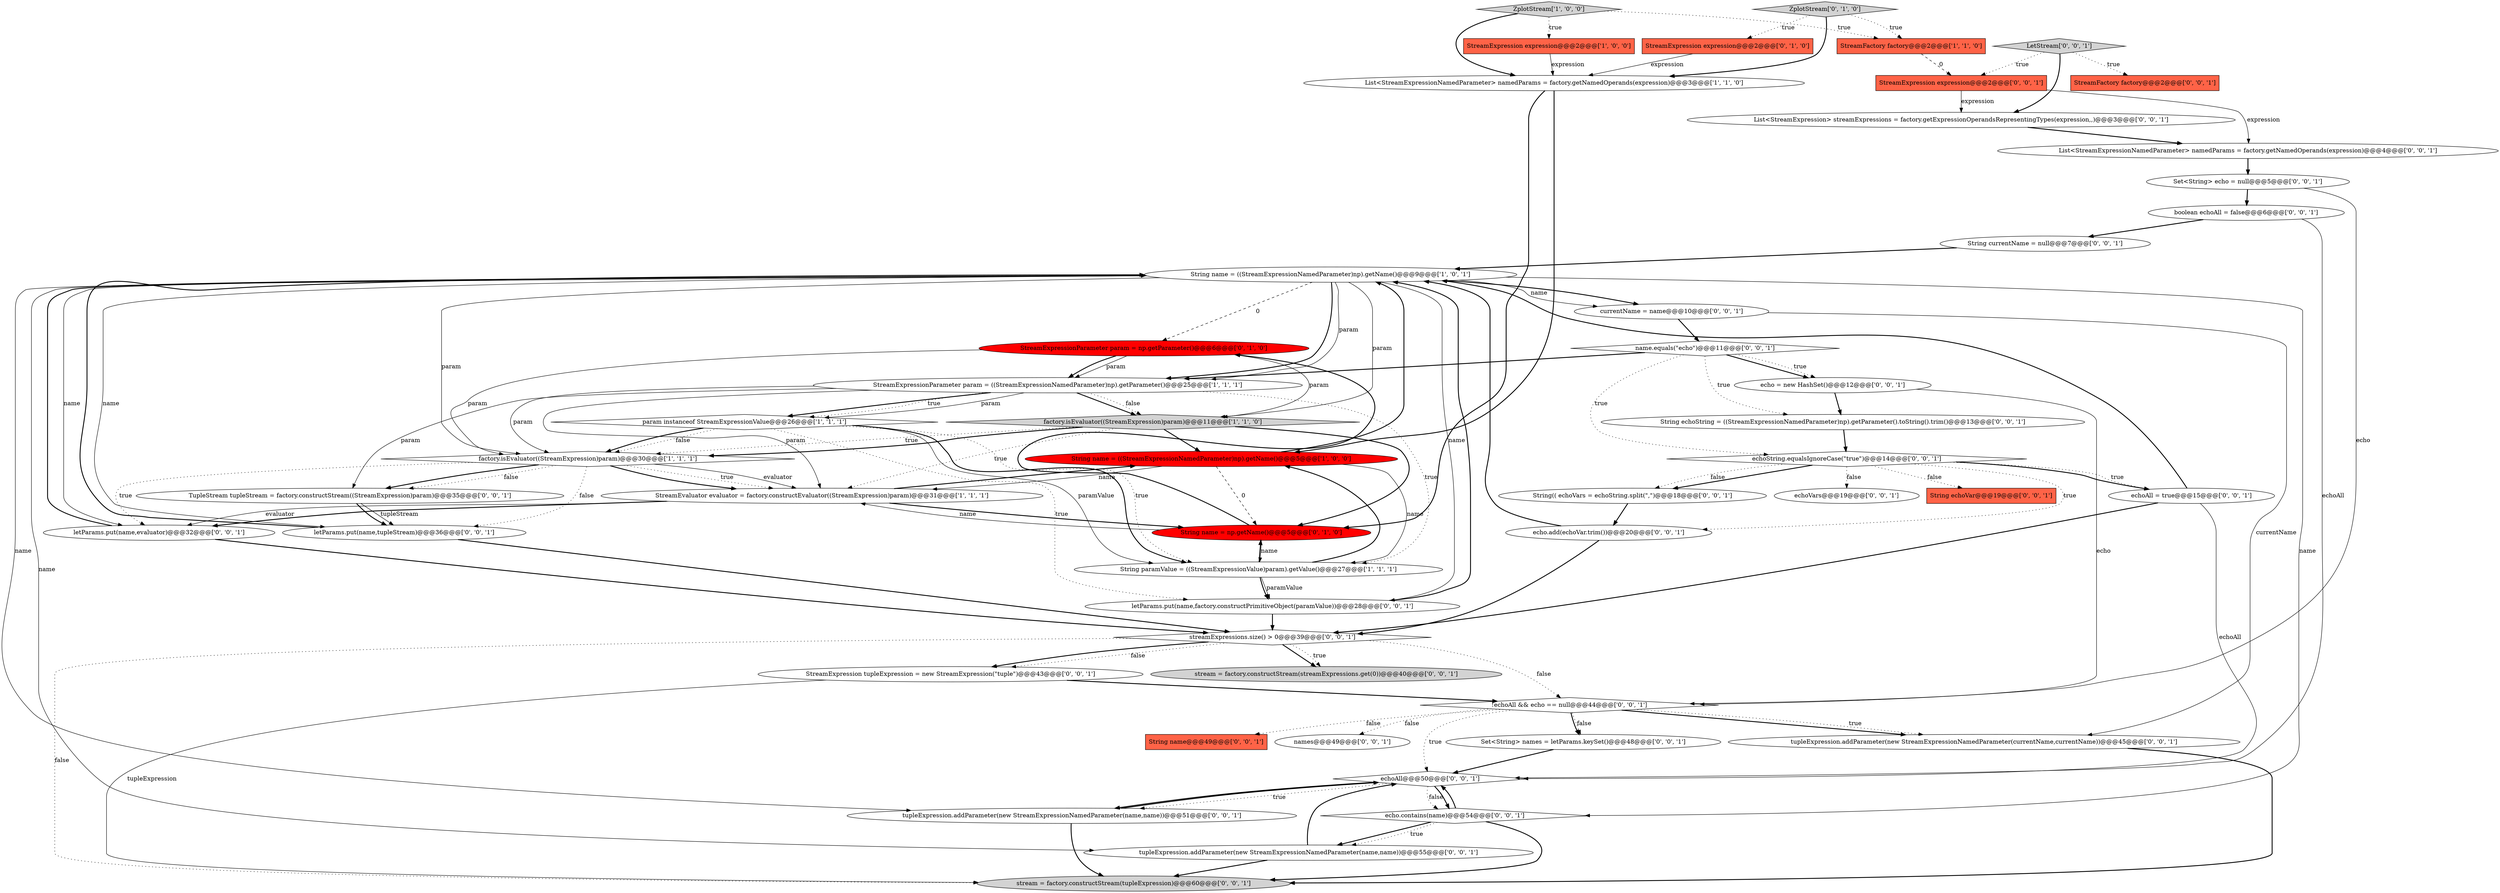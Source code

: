 digraph {
16 [style = filled, label = "boolean echoAll = false@@@6@@@['0', '0', '1']", fillcolor = white, shape = ellipse image = "AAA0AAABBB3BBB"];
18 [style = filled, label = "tupleExpression.addParameter(new StreamExpressionNamedParameter(currentName,currentName))@@@45@@@['0', '0', '1']", fillcolor = white, shape = ellipse image = "AAA0AAABBB3BBB"];
27 [style = filled, label = "letParams.put(name,factory.constructPrimitiveObject(paramValue))@@@28@@@['0', '0', '1']", fillcolor = white, shape = ellipse image = "AAA0AAABBB3BBB"];
20 [style = filled, label = "TupleStream tupleStream = factory.constructStream((StreamExpression)param)@@@35@@@['0', '0', '1']", fillcolor = white, shape = ellipse image = "AAA0AAABBB3BBB"];
0 [style = filled, label = "String name = ((StreamExpressionNamedParameter)np).getName()@@@5@@@['1', '0', '0']", fillcolor = red, shape = ellipse image = "AAA1AAABBB1BBB"];
12 [style = filled, label = "StreamExpressionParameter param = np.getParameter()@@@6@@@['0', '1', '0']", fillcolor = red, shape = ellipse image = "AAA1AAABBB2BBB"];
11 [style = filled, label = "ZplotStream['1', '0', '0']", fillcolor = lightgray, shape = diamond image = "AAA0AAABBB1BBB"];
2 [style = filled, label = "StreamEvaluator evaluator = factory.constructEvaluator((StreamExpression)param)@@@31@@@['1', '1', '1']", fillcolor = white, shape = ellipse image = "AAA0AAABBB1BBB"];
32 [style = filled, label = "String name@@@49@@@['0', '0', '1']", fillcolor = tomato, shape = box image = "AAA0AAABBB3BBB"];
10 [style = filled, label = "String name = ((StreamExpressionNamedParameter)np).getName()@@@9@@@['1', '0', '1']", fillcolor = white, shape = ellipse image = "AAA0AAABBB1BBB"];
37 [style = filled, label = "letParams.put(name,tupleStream)@@@36@@@['0', '0', '1']", fillcolor = white, shape = ellipse image = "AAA0AAABBB3BBB"];
22 [style = filled, label = "echo.contains(name)@@@54@@@['0', '0', '1']", fillcolor = white, shape = diamond image = "AAA0AAABBB3BBB"];
41 [style = filled, label = "echoAll = true@@@15@@@['0', '0', '1']", fillcolor = white, shape = ellipse image = "AAA0AAABBB3BBB"];
33 [style = filled, label = "letParams.put(name,evaluator)@@@32@@@['0', '0', '1']", fillcolor = white, shape = ellipse image = "AAA0AAABBB3BBB"];
23 [style = filled, label = "echoAll@@@50@@@['0', '0', '1']", fillcolor = white, shape = diamond image = "AAA0AAABBB3BBB"];
6 [style = filled, label = "param instanceof StreamExpressionValue@@@26@@@['1', '1', '1']", fillcolor = white, shape = diamond image = "AAA0AAABBB1BBB"];
39 [style = filled, label = "tupleExpression.addParameter(new StreamExpressionNamedParameter(name,name))@@@55@@@['0', '0', '1']", fillcolor = white, shape = ellipse image = "AAA0AAABBB3BBB"];
25 [style = filled, label = "stream = factory.constructStream(streamExpressions.get(0))@@@40@@@['0', '0', '1']", fillcolor = lightgray, shape = ellipse image = "AAA0AAABBB3BBB"];
40 [style = filled, label = "List<StreamExpression> streamExpressions = factory.getExpressionOperandsRepresentingTypes(expression,,)@@@3@@@['0', '0', '1']", fillcolor = white, shape = ellipse image = "AAA0AAABBB3BBB"];
29 [style = filled, label = "StreamExpression tupleExpression = new StreamExpression(\"tuple\")@@@43@@@['0', '0', '1']", fillcolor = white, shape = ellipse image = "AAA0AAABBB3BBB"];
35 [style = filled, label = "!echoAll && echo == null@@@44@@@['0', '0', '1']", fillcolor = white, shape = diamond image = "AAA0AAABBB3BBB"];
24 [style = filled, label = "List<StreamExpressionNamedParameter> namedParams = factory.getNamedOperands(expression)@@@4@@@['0', '0', '1']", fillcolor = white, shape = ellipse image = "AAA0AAABBB3BBB"];
1 [style = filled, label = "factory.isEvaluator((StreamExpression)param)@@@11@@@['1', '1', '0']", fillcolor = lightgray, shape = diamond image = "AAA0AAABBB1BBB"];
26 [style = filled, label = "names@@@49@@@['0', '0', '1']", fillcolor = white, shape = ellipse image = "AAA0AAABBB3BBB"];
28 [style = filled, label = "echoVars@@@19@@@['0', '0', '1']", fillcolor = white, shape = ellipse image = "AAA0AAABBB3BBB"];
34 [style = filled, label = "currentName = name@@@10@@@['0', '0', '1']", fillcolor = white, shape = ellipse image = "AAA0AAABBB3BBB"];
46 [style = filled, label = "echo = new HashSet()@@@12@@@['0', '0', '1']", fillcolor = white, shape = ellipse image = "AAA0AAABBB3BBB"];
44 [style = filled, label = "echo.add(echoVar.trim())@@@20@@@['0', '0', '1']", fillcolor = white, shape = ellipse image = "AAA0AAABBB3BBB"];
49 [style = filled, label = "StreamExpression expression@@@2@@@['0', '0', '1']", fillcolor = tomato, shape = box image = "AAA0AAABBB3BBB"];
9 [style = filled, label = "String paramValue = ((StreamExpressionValue)param).getValue()@@@27@@@['1', '1', '1']", fillcolor = white, shape = ellipse image = "AAA0AAABBB1BBB"];
14 [style = filled, label = "String name = np.getName()@@@5@@@['0', '1', '0']", fillcolor = red, shape = ellipse image = "AAA1AAABBB2BBB"];
19 [style = filled, label = "String currentName = null@@@7@@@['0', '0', '1']", fillcolor = white, shape = ellipse image = "AAA0AAABBB3BBB"];
7 [style = filled, label = "factory.isEvaluator((StreamExpression)param)@@@30@@@['1', '1', '1']", fillcolor = white, shape = diamond image = "AAA0AAABBB1BBB"];
47 [style = filled, label = "Set<String> echo = null@@@5@@@['0', '0', '1']", fillcolor = white, shape = ellipse image = "AAA0AAABBB3BBB"];
8 [style = filled, label = "StreamExpressionParameter param = ((StreamExpressionNamedParameter)np).getParameter()@@@25@@@['1', '1', '1']", fillcolor = white, shape = ellipse image = "AAA0AAABBB1BBB"];
3 [style = filled, label = "StreamExpression expression@@@2@@@['1', '0', '0']", fillcolor = tomato, shape = box image = "AAA0AAABBB1BBB"];
45 [style = filled, label = "String echoString = ((StreamExpressionNamedParameter)np).getParameter().toString().trim()@@@13@@@['0', '0', '1']", fillcolor = white, shape = ellipse image = "AAA0AAABBB3BBB"];
17 [style = filled, label = "String echoVar@@@19@@@['0', '0', '1']", fillcolor = tomato, shape = box image = "AAA0AAABBB3BBB"];
31 [style = filled, label = "String(( echoVars = echoString.split(\",\")@@@18@@@['0', '0', '1']", fillcolor = white, shape = ellipse image = "AAA0AAABBB3BBB"];
43 [style = filled, label = "stream = factory.constructStream(tupleExpression)@@@60@@@['0', '0', '1']", fillcolor = lightgray, shape = ellipse image = "AAA0AAABBB3BBB"];
42 [style = filled, label = "name.equals(\"echo\")@@@11@@@['0', '0', '1']", fillcolor = white, shape = diamond image = "AAA0AAABBB3BBB"];
30 [style = filled, label = "StreamFactory factory@@@2@@@['0', '0', '1']", fillcolor = tomato, shape = box image = "AAA0AAABBB3BBB"];
4 [style = filled, label = "StreamFactory factory@@@2@@@['1', '1', '0']", fillcolor = tomato, shape = box image = "AAA0AAABBB1BBB"];
50 [style = filled, label = "Set<String> names = letParams.keySet()@@@48@@@['0', '0', '1']", fillcolor = white, shape = ellipse image = "AAA0AAABBB3BBB"];
48 [style = filled, label = "LetStream['0', '0', '1']", fillcolor = lightgray, shape = diamond image = "AAA0AAABBB3BBB"];
21 [style = filled, label = "streamExpressions.size() > 0@@@39@@@['0', '0', '1']", fillcolor = white, shape = diamond image = "AAA0AAABBB3BBB"];
15 [style = filled, label = "ZplotStream['0', '1', '0']", fillcolor = lightgray, shape = diamond image = "AAA0AAABBB2BBB"];
38 [style = filled, label = "tupleExpression.addParameter(new StreamExpressionNamedParameter(name,name))@@@51@@@['0', '0', '1']", fillcolor = white, shape = ellipse image = "AAA0AAABBB3BBB"];
36 [style = filled, label = "echoString.equalsIgnoreCase(\"true\")@@@14@@@['0', '0', '1']", fillcolor = white, shape = diamond image = "AAA0AAABBB3BBB"];
13 [style = filled, label = "StreamExpression expression@@@2@@@['0', '1', '0']", fillcolor = tomato, shape = box image = "AAA0AAABBB2BBB"];
5 [style = filled, label = "List<StreamExpressionNamedParameter> namedParams = factory.getNamedOperands(expression)@@@3@@@['1', '1', '0']", fillcolor = white, shape = ellipse image = "AAA0AAABBB1BBB"];
13->5 [style = solid, label="expression"];
3->5 [style = solid, label="expression"];
10->7 [style = solid, label="param"];
8->6 [style = solid, label="param"];
7->33 [style = dotted, label="true"];
21->29 [style = dotted, label="false"];
8->6 [style = bold, label=""];
8->7 [style = solid, label="param"];
8->1 [style = bold, label=""];
20->37 [style = solid, label="tupleStream"];
10->37 [style = solid, label="name"];
49->24 [style = solid, label="expression"];
23->22 [style = bold, label=""];
29->43 [style = solid, label="tupleExpression"];
10->8 [style = bold, label=""];
5->0 [style = bold, label=""];
35->50 [style = bold, label=""];
39->23 [style = bold, label=""];
2->14 [style = bold, label=""];
20->37 [style = bold, label=""];
9->14 [style = bold, label=""];
36->17 [style = dotted, label="false"];
7->20 [style = dotted, label="false"];
40->24 [style = bold, label=""];
12->7 [style = solid, label="param"];
35->32 [style = dotted, label="false"];
0->9 [style = solid, label="name"];
0->2 [style = solid, label="name"];
14->2 [style = solid, label="name"];
10->1 [style = solid, label="param"];
44->21 [style = bold, label=""];
35->18 [style = bold, label=""];
42->46 [style = bold, label=""];
50->23 [style = bold, label=""];
36->41 [style = bold, label=""];
41->21 [style = bold, label=""];
36->31 [style = bold, label=""];
22->43 [style = bold, label=""];
37->21 [style = bold, label=""];
42->36 [style = dotted, label="true"];
10->27 [style = solid, label="name"];
16->23 [style = solid, label="echoAll"];
34->42 [style = bold, label=""];
1->0 [style = bold, label=""];
36->31 [style = dotted, label="false"];
21->25 [style = bold, label=""];
6->7 [style = dotted, label="false"];
4->49 [style = dashed, label="0"];
16->19 [style = bold, label=""];
8->2 [style = solid, label="param"];
22->23 [style = bold, label=""];
24->47 [style = bold, label=""];
15->13 [style = dotted, label="true"];
21->35 [style = dotted, label="false"];
49->40 [style = solid, label="expression"];
21->29 [style = bold, label=""];
10->34 [style = bold, label=""];
36->44 [style = dotted, label="true"];
7->2 [style = bold, label=""];
48->30 [style = dotted, label="true"];
2->33 [style = bold, label=""];
8->20 [style = solid, label="param"];
35->18 [style = dotted, label="true"];
29->35 [style = bold, label=""];
6->7 [style = bold, label=""];
42->45 [style = dotted, label="true"];
47->16 [style = bold, label=""];
46->35 [style = solid, label="echo"];
7->2 [style = dotted, label="true"];
36->28 [style = dotted, label="false"];
23->22 [style = dotted, label="false"];
37->10 [style = bold, label=""];
9->27 [style = solid, label="paramValue"];
42->8 [style = bold, label=""];
45->36 [style = bold, label=""];
41->23 [style = solid, label="echoAll"];
19->10 [style = bold, label=""];
12->8 [style = solid, label="param"];
7->20 [style = bold, label=""];
41->10 [style = bold, label=""];
11->4 [style = dotted, label="true"];
10->33 [style = solid, label="name"];
1->7 [style = bold, label=""];
9->27 [style = bold, label=""];
21->25 [style = dotted, label="true"];
23->38 [style = dotted, label="true"];
11->5 [style = bold, label=""];
34->18 [style = solid, label="currentName"];
2->0 [style = bold, label=""];
8->6 [style = dotted, label="true"];
21->43 [style = dotted, label="false"];
31->44 [style = bold, label=""];
6->9 [style = dotted, label="true"];
12->1 [style = solid, label="param"];
12->8 [style = bold, label=""];
27->10 [style = bold, label=""];
22->39 [style = bold, label=""];
10->22 [style = solid, label="name"];
8->9 [style = dotted, label="true"];
6->27 [style = dotted, label="true"];
11->3 [style = dotted, label="true"];
27->21 [style = bold, label=""];
35->23 [style = dotted, label="true"];
7->2 [style = solid, label="evaluator"];
35->50 [style = dotted, label="false"];
38->43 [style = bold, label=""];
36->41 [style = dotted, label="true"];
2->33 [style = solid, label="evaluator"];
9->0 [style = bold, label=""];
22->39 [style = dotted, label="true"];
10->12 [style = dashed, label="0"];
39->43 [style = bold, label=""];
44->10 [style = bold, label=""];
38->23 [style = bold, label=""];
33->10 [style = bold, label=""];
10->8 [style = solid, label="param"];
5->14 [style = bold, label=""];
10->39 [style = solid, label="name"];
48->49 [style = dotted, label="true"];
48->40 [style = bold, label=""];
15->4 [style = dotted, label="true"];
15->5 [style = bold, label=""];
1->7 [style = dotted, label="true"];
0->14 [style = dashed, label="0"];
10->38 [style = solid, label="name"];
14->9 [style = solid, label="name"];
0->10 [style = bold, label=""];
18->43 [style = bold, label=""];
35->26 [style = dotted, label="false"];
7->37 [style = dotted, label="false"];
14->12 [style = bold, label=""];
23->38 [style = bold, label=""];
47->35 [style = solid, label="echo"];
46->45 [style = bold, label=""];
6->9 [style = solid, label="paramValue"];
1->14 [style = bold, label=""];
6->9 [style = bold, label=""];
33->21 [style = bold, label=""];
1->2 [style = dotted, label="true"];
8->1 [style = dotted, label="false"];
42->46 [style = dotted, label="true"];
10->34 [style = solid, label="name"];
}
